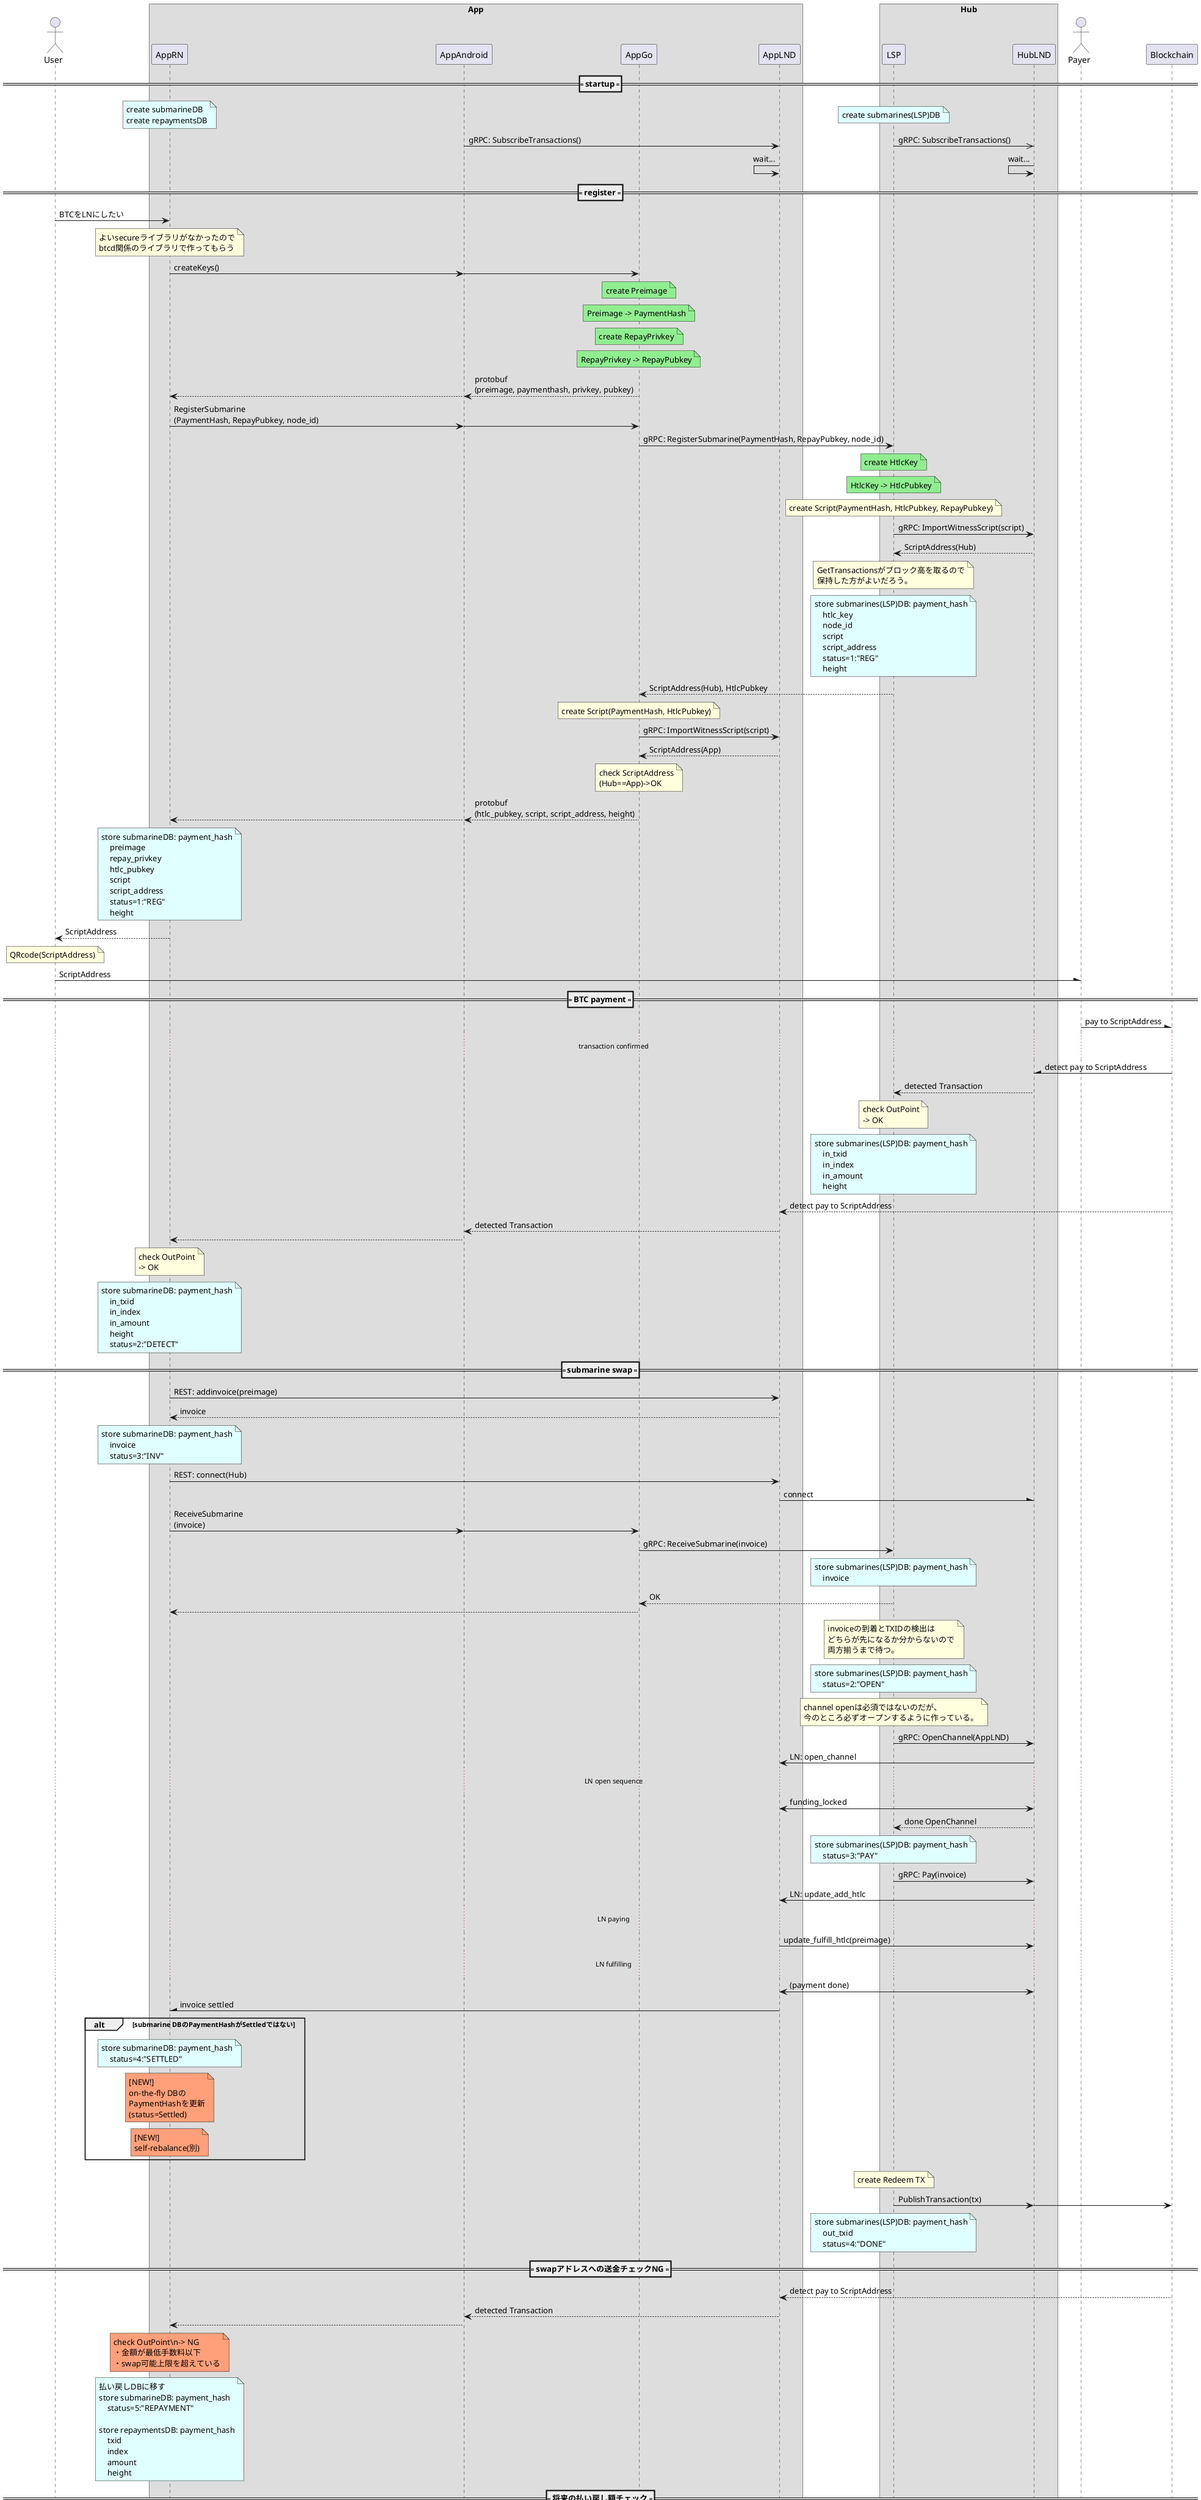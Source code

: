 @startuml submarine
!pragma teoz true
' skinparam handwritten true

actor User
box App
    participant AppRN
    participant AppAndroid
    participant AppGo
    participant AppLND
end box
box Hub
    participant LSP
    participant HubLND
end box
actor Payer
participant Blockchain

==== startup ====

note over AppRN #LightCyan
    create submarineDB
    create repaymentsDB
end note
&note over LSP #LightCyan
    create submarines(LSP)DB
end note

AppAndroid -> AppLND: gRPC: SubscribeTransactions()
&LSP ->> HubLND: gRPC: SubscribeTransactions()
AppLND <- AppLND: wait...
&HubLND <- HubLND: wait...

==== register ====

User -> AppRN: BTCをLNにしたい

note over AppRN
    よいsecureライブラリがなかったので
    btcd関係のライブラリで作ってもらう
end note
AppRN -> AppAndroid: createKeys()
&AppAndroid -> AppGo
note over AppGo #LightGreen: create Preimage
note over AppGo #LightGreen: Preimage -> PaymentHash
note over AppGo #LightGreen: create RepayPrivkey
note over AppGo #LightGreen: RepayPrivkey -> RepayPubkey
AppAndroid <-- AppGo: protobuf\n(preimage, paymenthash, privkey, pubkey)
&AppRN <-- AppAndroid

AppRN -> AppAndroid: RegisterSubmarine\n(PaymentHash, RepayPubkey, node_id)
&AppAndroid -> AppGo
AppGo -> LSP: gRPC: RegisterSubmarine(PaymentHash, RepayPubkey, node_id)
note over LSP #LightGreen: create HtlcKey
note over LSP #LightGreen: HtlcKey -> HtlcPubkey
note over LSP: create Script(PaymentHash, HtlcPubkey, RepayPubkey)
LSP -> HubLND: gRPC: ImportWitnessScript(script)
LSP <-- HubLND: ScriptAddress(Hub)
note over LSP
    GetTransactionsがブロック高を取るので
    保持した方がよいだろう。
end note
note over LSP #LightCyan
    store submarines(LSP)DB: payment_hash
        htlc_key
        node_id
        script
        script_address
        status=1:"REG"
        height
end note

AppGo <-- LSP: ScriptAddress(Hub), HtlcPubkey
note over AppGo: create Script(PaymentHash, HtlcPubkey)
AppGo -> AppLND: gRPC: ImportWitnessScript(script)
AppGo <-- AppLND: ScriptAddress(App)
note over AppGo: check ScriptAddress\n(Hub==App)->OK
AppAndroid <-- AppGo: protobuf\n(htlc_pubkey, script, script_address, height)
&AppRN <-- AppAndroid
note over AppRN #LightCyan
    store submarineDB: payment_hash
        preimage
        repay_privkey
        htlc_pubkey
        script
        script_address
        status=1:"REG"
        height
end note

User <-- AppRN: ScriptAddress
note over User: QRcode(ScriptAddress)
User -\ Payer: ScriptAddress

==== BTC payment ====

Payer -\ Blockchain: pay to ScriptAddress
... transaction confirmed ...
HubLND /- Blockchain: detect pay to ScriptAddress
LSP <-- HubLND: detected Transaction
note over LSP: check OutPoint\n-> OK
note over LSP #LightCyan
    store submarines(LSP)DB: payment_hash
        in_txid
        in_index
        in_amount
        height
end note

AppLND <-- Blockchain: detect pay to ScriptAddress
AppAndroid <-- AppLND: detected Transaction
AppRN <-- AppAndroid
note over AppRN: check OutPoint\n-> OK
note over AppRN #LightCyan
    store submarineDB: payment_hash
        in_txid
        in_index
        in_amount
        height
        status=2:"DETECT"
end note

==== submarine swap ====

AppRN -> AppLND: REST: addinvoice(preimage)
AppRN <-- AppLND: invoice
note over AppRN #LightCyan
    store submarineDB: payment_hash
        invoice
        status=3:"INV"
end note

AppRN -> AppLND: REST: connect(Hub)
AppLND -\ HubLND: connect

AppRN -> AppAndroid: ReceiveSubmarine\n(invoice)
&AppAndroid -> AppGo
AppGo -> LSP: gRPC: ReceiveSubmarine(invoice)
note over LSP #LightCyan
    store submarines(LSP)DB: payment_hash
        invoice
end note
AppGo <-- LSP: OK
AppRN <-- AppGo

note over LSP
    invoiceの到着とTXIDの検出は
    どちらが先になるか分からないので
    両方揃うまで待つ。
end note
note over LSP #LightCyan
    store submarines(LSP)DB: payment_hash
        status=2:"OPEN"
end note

note over LSP
    channel openは必須ではないのだが、
    今のところ必ずオープンするように作っている。
end note
LSP -> HubLND: gRPC: OpenChannel(AppLND)
AppLND <- HubLND: LN: open_channel
... LN open sequence ...
AppLND <-> HubLND: funding_locked
LSP <-- HubLND: done OpenChannel

note over LSP #LightCyan
    store submarines(LSP)DB: payment_hash
        status=3:"PAY"
end note
LSP -> HubLND: gRPC: Pay(invoice)
AppLND <- HubLND: LN: update_add_htlc
... LN paying ...
AppLND -> HubLND: update_fulfill_htlc(preimage)
... LN fulfilling ...
AppLND <-> HubLND: (payment done)

AppRN /- AppLND: invoice settled

alt submarine DBのPaymentHashがSettledではない
note over AppRN #LightCyan
    store submarineDB: payment_hash
        status=4:"SETTLED"
end note

note over AppRN #LightSalmon
    [NEW!]
    on-the-fly DBの
    PaymentHashを更新
    (status=Settled)
end note

note over AppRN #LightSalmon
    [NEW!]
    self-rebalance(別)
end note
end

note over LSP: create Redeem TX
LSP -> HubLND: PublishTransaction(tx)
&HubLND -> Blockchain
note over LSP #LightCyan
    store submarines(LSP)DB: payment_hash
        out_txid
        status=4:"DONE"
end note

==== swapアドレスへの送金チェックNG ====

AppLND <-- Blockchain: detect pay to ScriptAddress
AppAndroid <-- AppLND: detected Transaction
AppRN <-- AppAndroid
note over AppRN #LightSalmon
    check OutPoint\n-> NG
    ・金額が最低手数料以下
    ・swap可能上限を超えている
end note
note over AppRN #LightCyan
    払い戻しDBに移す
    store submarineDB: payment_hash
        status=5:"REPAYMENT"

    store repaymentsDB: payment_hash
        txid
        index
        amount
        height
end note

==== 将来の払い戻し額チェック ====

note over AppRN
    swapスクリプトはOP_CSVでロックを掛けているため
    NC2側に払い戻しをするには一定ブロック数の
    confirmが必要となる。
    スクリプトバージョン2では144ブロックである。
    この処理ではまだ144ブロックになっていない額を返す。

    ユーザにアプリをアンインストールしないよう通知する目的。
end note
-> AppRN: 将来的に払い戻し可能になる額
AppRN -> AppRN: submarine.nonRepaymentAmount()
note over AppRN #LightCyan
    submarineDBから以下の条件を満たすデータを集める
    ・現ブロック高 - confブロック高 < OP_CSVブロック数
    ・TXIDあり
    ・amountが0より大きい
end note
note over AppRN #LightCyan
    repaymentsDBから以下の条件を満たすデータを集める
    ・現ブロック高 - confブロック高 < OP_CSVブロック数
    ・amountが0より大きい
end note
note over AppRN #LightCyan
    集めたデータのamountを合計
end note
AppRN <-- AppRN: 合計amount
<-- AppRN: 合計amount

==== 現在の払い戻し額チェック ====

note over AppRN
    この処理ではまだ144ブロック以上経過した額を返す。

    ユーザに払い戻し可能であることを通知する目的。
end note
-> AppRN: 現在払い戻し可能な額
AppRN -> AppRN: submarine.repaymentAmount()
note over AppRN #LightCyan
    submarineDBから以下の条件を満たすデータを集める
    ・現ブロック高 - confブロック高 >= OP_CSVブロック数
    ・TXIDあり
    ・amountが0より大きい
end note
note over AppRN #LightCyan
    repaymentsDBから以下の条件を満たすデータを集める
    ・現ブロック高 - confブロック高 >= OP_CSVブロック数
    ・amountが0より大きい
end note
note over AppRN #LightCyan
    集めたデータのamountを合計
end note
AppRN <-- AppRN: 合計amount
<-- AppRN: 合計amount

==== repayment ====

User -\ AppRN: 払い戻し(アドレス)
AppRN -> AppAndroid: repayment(RepayPrivkey, Script, InTxid, InIndex, InAmount, RepayAddress)
&AppAndroid -> AppGo
note over AppGo
    払い戻しtx作成
end note
AppGo -> AppLND: gRPC: PublishTransaction()
AppGo <-- AppLND: no error

AppAndroid <-- AppGo: TXID
&AppRN <-- AppAndroid
note over AppRN #LightCyan
    store submarineDB: payment_hash
        out_txid: 払い戻しTXID
        status=5:"REPAY"
end note

@enduml